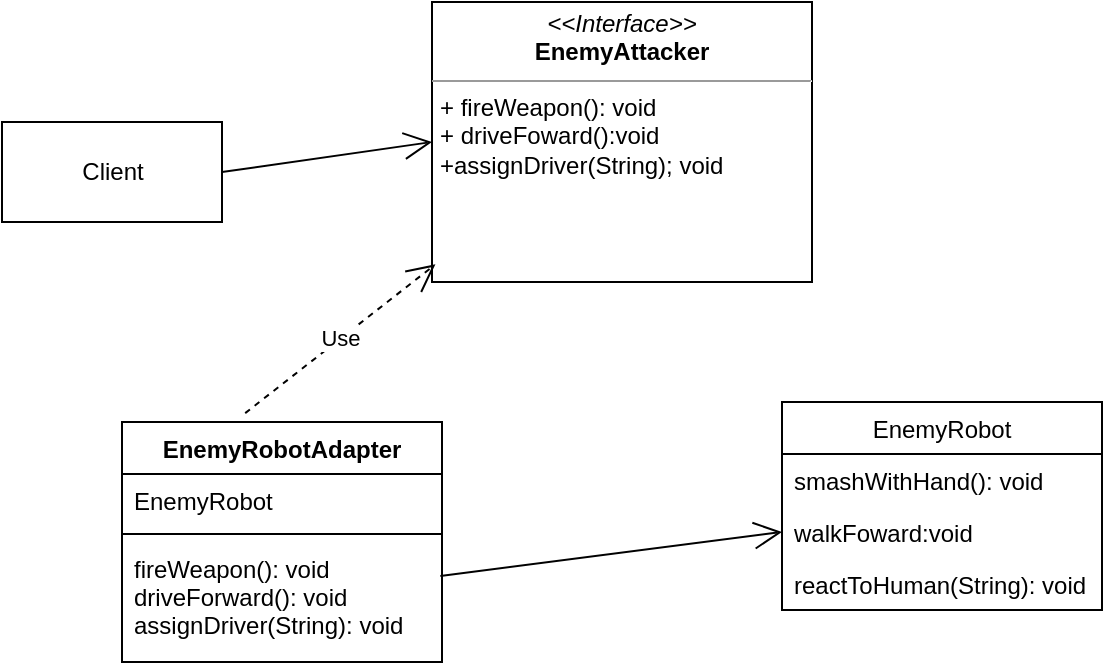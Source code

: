 <mxfile version="20.4.2" type="github">
  <diagram id="9fvX_wVWUEYOUEVZsApT" name="Page-1">
    <mxGraphModel dx="1156" dy="599" grid="1" gridSize="10" guides="1" tooltips="1" connect="1" arrows="1" fold="1" page="1" pageScale="1" pageWidth="850" pageHeight="1100" math="0" shadow="0">
      <root>
        <mxCell id="0" />
        <mxCell id="1" parent="0" />
        <mxCell id="bsIej8S83uXzClw8QSpj-2" value="Client" style="html=1;" vertex="1" parent="1">
          <mxGeometry x="20" y="240" width="110" height="50" as="geometry" />
        </mxCell>
        <mxCell id="bsIej8S83uXzClw8QSpj-6" value="" style="endArrow=open;endFill=1;endSize=12;html=1;rounded=0;exitX=1;exitY=0.5;exitDx=0;exitDy=0;entryX=0;entryY=0.5;entryDx=0;entryDy=0;" edge="1" parent="1" source="bsIej8S83uXzClw8QSpj-2" target="bsIej8S83uXzClw8QSpj-17">
          <mxGeometry width="160" relative="1" as="geometry">
            <mxPoint x="10" y="280" as="sourcePoint" />
            <mxPoint x="230" y="265" as="targetPoint" />
            <Array as="points" />
          </mxGeometry>
        </mxCell>
        <mxCell id="bsIej8S83uXzClw8QSpj-8" value="EnemyRobotAdapter" style="swimlane;fontStyle=1;align=center;verticalAlign=top;childLayout=stackLayout;horizontal=1;startSize=26;horizontalStack=0;resizeParent=1;resizeParentMax=0;resizeLast=0;collapsible=1;marginBottom=0;" vertex="1" parent="1">
          <mxGeometry x="80" y="390" width="160" height="120" as="geometry" />
        </mxCell>
        <mxCell id="bsIej8S83uXzClw8QSpj-9" value="EnemyRobot" style="text;strokeColor=none;fillColor=none;align=left;verticalAlign=top;spacingLeft=4;spacingRight=4;overflow=hidden;rotatable=0;points=[[0,0.5],[1,0.5]];portConstraint=eastwest;" vertex="1" parent="bsIej8S83uXzClw8QSpj-8">
          <mxGeometry y="26" width="160" height="26" as="geometry" />
        </mxCell>
        <mxCell id="bsIej8S83uXzClw8QSpj-10" value="" style="line;strokeWidth=1;fillColor=none;align=left;verticalAlign=middle;spacingTop=-1;spacingLeft=3;spacingRight=3;rotatable=0;labelPosition=right;points=[];portConstraint=eastwest;strokeColor=inherit;" vertex="1" parent="bsIej8S83uXzClw8QSpj-8">
          <mxGeometry y="52" width="160" height="8" as="geometry" />
        </mxCell>
        <mxCell id="bsIej8S83uXzClw8QSpj-11" value="fireWeapon(): void&#xa;driveForward(): void&#xa;assignDriver(String): void" style="text;strokeColor=none;fillColor=none;align=left;verticalAlign=top;spacingLeft=4;spacingRight=4;overflow=hidden;rotatable=0;points=[[0,0.5],[1,0.5]];portConstraint=eastwest;" vertex="1" parent="bsIej8S83uXzClw8QSpj-8">
          <mxGeometry y="60" width="160" height="60" as="geometry" />
        </mxCell>
        <mxCell id="bsIej8S83uXzClw8QSpj-12" value="" style="endArrow=open;endFill=1;endSize=12;html=1;rounded=0;exitX=0.995;exitY=0.283;exitDx=0;exitDy=0;exitPerimeter=0;entryX=0;entryY=0.5;entryDx=0;entryDy=0;" edge="1" parent="1" source="bsIej8S83uXzClw8QSpj-11" target="bsIej8S83uXzClw8QSpj-15">
          <mxGeometry width="160" relative="1" as="geometry">
            <mxPoint x="240" y="460" as="sourcePoint" />
            <mxPoint x="400" y="460" as="targetPoint" />
            <Array as="points" />
          </mxGeometry>
        </mxCell>
        <mxCell id="bsIej8S83uXzClw8QSpj-13" value="EnemyRobot" style="swimlane;fontStyle=0;childLayout=stackLayout;horizontal=1;startSize=26;fillColor=none;horizontalStack=0;resizeParent=1;resizeParentMax=0;resizeLast=0;collapsible=1;marginBottom=0;" vertex="1" parent="1">
          <mxGeometry x="410" y="380" width="160" height="104" as="geometry" />
        </mxCell>
        <mxCell id="bsIej8S83uXzClw8QSpj-14" value="smashWithHand(): void" style="text;strokeColor=none;fillColor=none;align=left;verticalAlign=top;spacingLeft=4;spacingRight=4;overflow=hidden;rotatable=0;points=[[0,0.5],[1,0.5]];portConstraint=eastwest;" vertex="1" parent="bsIej8S83uXzClw8QSpj-13">
          <mxGeometry y="26" width="160" height="26" as="geometry" />
        </mxCell>
        <mxCell id="bsIej8S83uXzClw8QSpj-15" value="walkFoward:void " style="text;strokeColor=none;fillColor=none;align=left;verticalAlign=top;spacingLeft=4;spacingRight=4;overflow=hidden;rotatable=0;points=[[0,0.5],[1,0.5]];portConstraint=eastwest;" vertex="1" parent="bsIej8S83uXzClw8QSpj-13">
          <mxGeometry y="52" width="160" height="26" as="geometry" />
        </mxCell>
        <mxCell id="bsIej8S83uXzClw8QSpj-16" value="reactToHuman(String): void" style="text;strokeColor=none;fillColor=none;align=left;verticalAlign=top;spacingLeft=4;spacingRight=4;overflow=hidden;rotatable=0;points=[[0,0.5],[1,0.5]];portConstraint=eastwest;" vertex="1" parent="bsIej8S83uXzClw8QSpj-13">
          <mxGeometry y="78" width="160" height="26" as="geometry" />
        </mxCell>
        <mxCell id="bsIej8S83uXzClw8QSpj-17" value="&lt;p style=&quot;margin:0px;margin-top:4px;text-align:center;&quot;&gt;&lt;i&gt;&amp;lt;&amp;lt;Interface&amp;gt;&amp;gt;&lt;/i&gt;&lt;br&gt;&lt;b&gt;EnemyAttacker&lt;/b&gt;&lt;/p&gt;&lt;hr size=&quot;1&quot;&gt;&lt;p style=&quot;margin:0px;margin-left:4px;&quot;&gt;+ fireWeapon(): void&lt;/p&gt;&lt;p style=&quot;margin:0px;margin-left:4px;&quot;&gt;+ driveFoward():void&lt;/p&gt;&lt;p style=&quot;margin:0px;margin-left:4px;&quot;&gt;+assignDriver(String); void&amp;nbsp;&lt;/p&gt;" style="verticalAlign=top;align=left;overflow=fill;fontSize=12;fontFamily=Helvetica;html=1;" vertex="1" parent="1">
          <mxGeometry x="235" y="180" width="190" height="140" as="geometry" />
        </mxCell>
        <mxCell id="bsIej8S83uXzClw8QSpj-18" value="Use" style="endArrow=open;endSize=12;dashed=1;html=1;rounded=0;entryX=0.009;entryY=0.937;entryDx=0;entryDy=0;entryPerimeter=0;exitX=0.385;exitY=-0.037;exitDx=0;exitDy=0;exitPerimeter=0;" edge="1" parent="1" source="bsIej8S83uXzClw8QSpj-8" target="bsIej8S83uXzClw8QSpj-17">
          <mxGeometry width="160" relative="1" as="geometry">
            <mxPoint x="90" y="390" as="sourcePoint" />
            <mxPoint x="250" y="390" as="targetPoint" />
          </mxGeometry>
        </mxCell>
      </root>
    </mxGraphModel>
  </diagram>
</mxfile>
